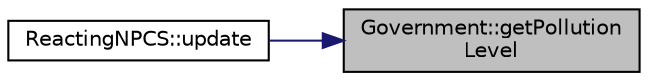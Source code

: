 digraph "Government::getPollutionLevel"
{
 // LATEX_PDF_SIZE
  edge [fontname="Helvetica",fontsize="10",labelfontname="Helvetica",labelfontsize="10"];
  node [fontname="Helvetica",fontsize="10",shape=record];
  rankdir="RL";
  Node1 [label="Government::getPollution\lLevel",height=0.2,width=0.4,color="black", fillcolor="grey75", style="filled", fontcolor="black",tooltip="Gets the current pollution level."];
  Node1 -> Node2 [dir="back",color="midnightblue",fontsize="10",style="solid"];
  Node2 [label="ReactingNPCS::update",height=0.2,width=0.4,color="black", fillcolor="white", style="filled",URL="$classReactingNPCS.html#afc206d145750358e98204a9135b05276",tooltip="Updates the NPC's state based on observed changes."];
}
